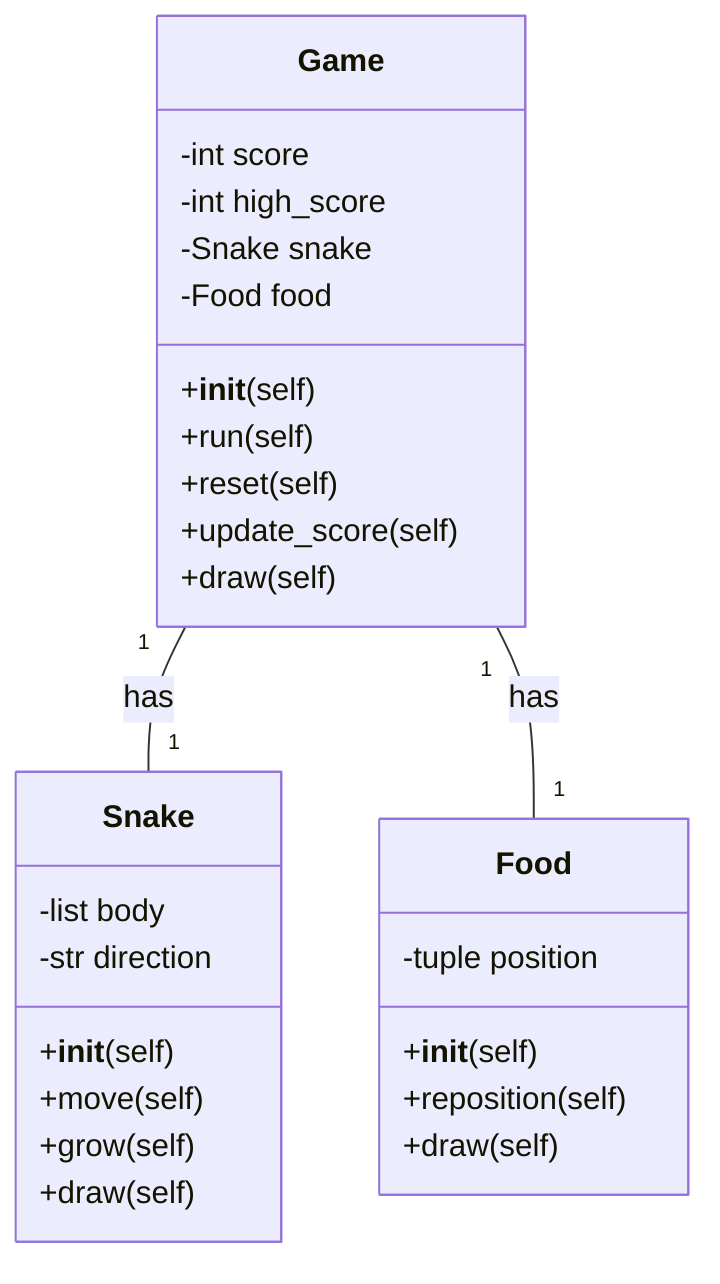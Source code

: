classDiagram
    class Game{
        -int score
        -int high_score
        -Snake snake
        -Food food
        +__init__(self)
        +run(self)
        +reset(self)
        +update_score(self)
        +draw(self)
    }
    class Snake{
        -list body
        -str direction
        +__init__(self)
        +move(self)
        +grow(self)
        +draw(self)
    }
    class Food{
        -tuple position
        +__init__(self)
        +reposition(self)
        +draw(self)
    }
    Game "1" -- "1" Snake: has
    Game "1" -- "1" Food: has